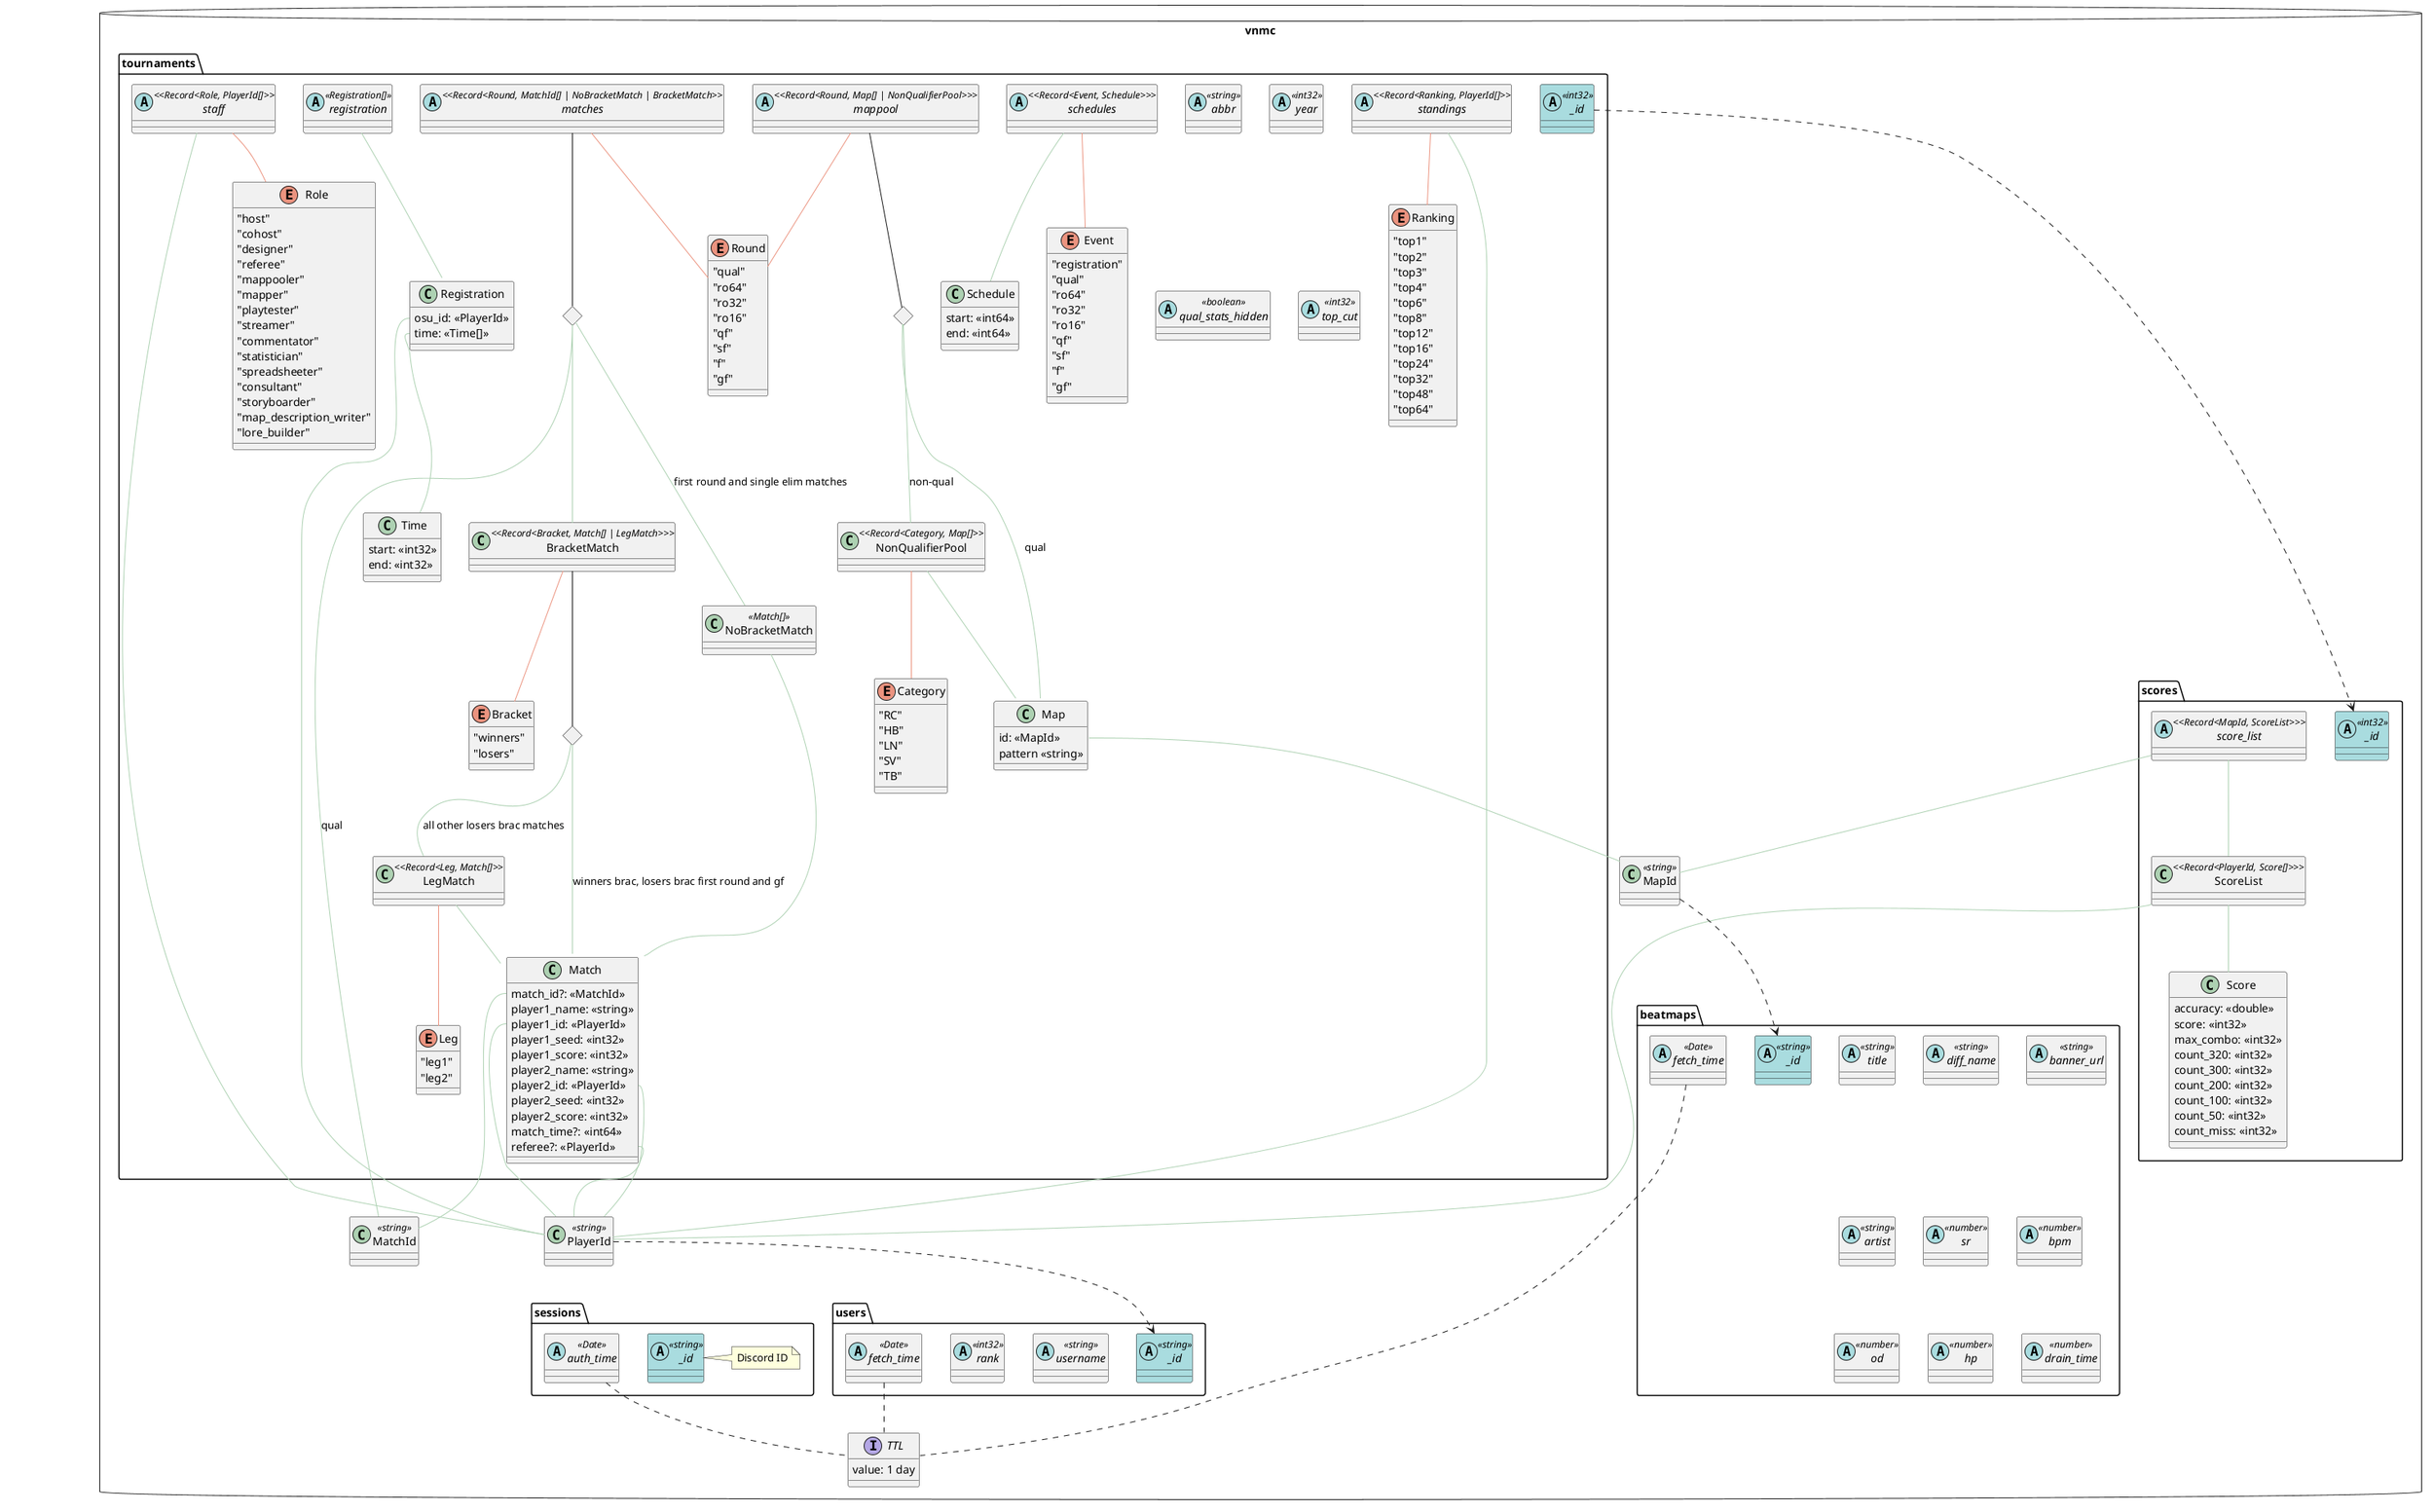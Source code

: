 @startuml db_schema

package vnmc <<Database>> {
	package tournaments {
		abstract tournament_id as "_id" <<int32>> #a9dcdf
		abstract abbr <<string>>
		abstract year <<int32>>

		abstract registration_prop as "registration" <<Registration[]>>
		class Registration {
			osu_id: <<PlayerId>>
			time: <<Time[]>>
		}
		class Time {
			start: <<int32>>
			end: <<int32>>
		}

		abstract schedules <<Record<Event, Schedule>>>
		class Schedule {
			start: <<int64>>
			end: <<int64>>
		}
		enum Event {
			"registration"
			"qual"
			"ro64"
			"ro32"
			"ro16"
			"qf"
			"sf"
			"f"
			"gf"
		}

		abstract staff <<Record<Role, PlayerId[]>>
		enum Role {
			"host"
			"cohost"
			"designer"
			"referee"
			"mappooler"
			"mapper"
			"playtester"
			"streamer"
			"commentator"
			"statistician"
			"spreadsheeter"
			"consultant"
			"storyboarder"
			"map_description_writer"
			"lore_builder"
		}

		abstract mappool <<Record<Round, Map[] | NonQualifierPool>>>
		class Map {
			id: <<MapId>>
			pattern <<string>>
		}
		<> diamond1
		class NonQualifierPool <<Record<Category, Map[]>>
		enum Round {
			"qual"
			"ro64"
			"ro32"
			"ro16"
			"qf"
			"sf"
			"f"
			"gf"
		}
		enum Category {
			"RC"
			"HB"
			"LN"
			"SV"
			"TB"
		}

		abstract matches <<Record<Round, MatchId[] | NoBracketMatch | BracketMatch>>
		<> diamond2
		class NoBracketMatch <<Match[]>>
		class BracketMatch <<Record<Bracket, Match[] | LegMatch>>>
		<> diamond3
		class LegMatch <<Record<Leg, Match[]>>
		class Match {
			match_id?: <<MatchId>>
			player1_name: <<string>>
			player1_id: <<PlayerId>>
			player1_seed: <<int32>>
			player1_score: <<int32>>
			player2_name: <<string>>
			player2_id: <<PlayerId>>
			player2_seed: <<int32>>
			player2_score: <<int32>>
			match_time?: <<int64>>
			referee?: <<PlayerId>>
		}
		enum Bracket {
			"winners"
			"losers"
		}
		enum Leg {
			"leg1"
			"leg2"
		}

		abstract standings <<Record<Ranking, PlayerId[]>>
		enum Ranking {
			"top1"
			"top2"
			"top3"
			"top4"
			"top6"
			"top8"
			"top12"
			"top16"
			"top24"
			"top32"
			"top48"
			"top64"
		}

		abstract qual_stats_hidden <<boolean>>
		abstract top_cut <<int32>>

	}

	package beatmaps {
		abstract beatmap_id as "_id" <<string>> #a9dcdf
		abstract title <<string>>
		abstract diff_name <<string>>
		abstract banner_url <<string>>
		abstract artist <<string>>
		abstract sr <<number>>
		abstract bpm <<number>>
		abstract od <<number>>
		abstract hp <<number>>
		abstract drain_time <<number>>
		abstract map_fetch_time as "fetch_time" <<Date>>
	}

	package users {
		abstract user_id as "_id" <<string>> #a9dcdf
		abstract username <<string>>
		abstract rank <<int32>>
		abstract user_fetch_time as "fetch_time" <<Date>>
	}

	package sessions {
		abstract session_id as "_id" <<string>> #a9dcdf
		abstract auth_time <<Date>>
		note right of session_id : Discord ID
	}

	package scores {
		abstract score_id as "_id" <<int32>> #a9dcdf
		abstract score_list <<Record<MapId, ScoreList>>>
		class ScoreList <<Record<PlayerId, Score[]>>>
		class Score {
			accuracy: <<double>>
			score: <<int32>>
			max_combo: <<int32>>
			count_320: <<int32>>
			count_300: <<int32>>
			count_200: <<int32>>
			count_100: <<int32>>
			count_50: <<int32>>
			count_miss: <<int32>>
		}
	}

	interface TTL {
		value: 1 day
	}

	/' foreign keys used by multiple fields '/
	class MapId <<string>>
	class MatchId <<string>>
	class PlayerId <<string>>
}

registration_prop -[#add1b2]- Registration
Registration::osu_id -[#add1b2]- PlayerId
Registration::time -[#add1b2]- Time

schedules -[#add1b2]- Schedule
schedules -[#eb937f]- Event

staff -[#eb937f]- Role
staff -[#add1b2]- PlayerId

mappool -[#eb937f]- Round
mappool -- diamond1
diamond1 -[#add1b2]- Map : qual
diamond1 -[#add1b2]- NonQualifierPool : non-qual
NonQualifierPool -[#eb937f]- Category
NonQualifierPool -[#add1b2]- Map
Map::id -[#add1b2]- MapId

matches -- diamond2
diamond2 -[#add1b2]- MatchId : qual
diamond2 -[#add1b2]- NoBracketMatch : first round and single elim matches
diamond2 -[#add1b2]- BracketMatch
NoBracketMatch -[#add1b2]- Match
BracketMatch -- diamond3
diamond3 -[#add1b2]- Match : winners brac, losers brac first round and gf
diamond3 -[#add1b2]- LegMatch : all other losers brac matches
LegMatch -[#add1b2]- Match
Match::match_id -[#add1b2]- MatchId
Match::player1_id -[#add1b2]- PlayerId
Match::player2_id -[#add1b2]- PlayerId
Match::referee -[#add1b2]- PlayerId
matches -[#eb937f]- Round
BracketMatch -[#eb937f]- Bracket
LegMatch -[#eb937f]- Leg

standings -[#eb937f]- Ranking
standings -[#add1b2]- PlayerId



user_fetch_time .. TTL
map_fetch_time .. TTL
auth_time .. TTL



score_list -[#add1b2]- MapId
score_list -[#add1b2]- ScoreList
ScoreList -[#add1b2]- PlayerId
ScoreList -[#add1b2]- Score



MapId ..> beatmap_id
PlayerId ..> user_id
tournament_id ..> score_id

@enduml

